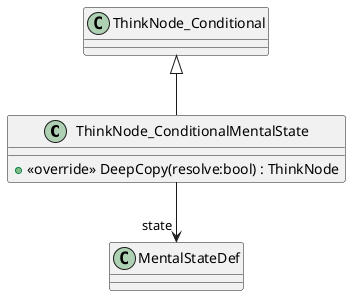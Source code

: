 @startuml
class ThinkNode_ConditionalMentalState {
    + <<override>> DeepCopy(resolve:bool) : ThinkNode
}
ThinkNode_Conditional <|-- ThinkNode_ConditionalMentalState
ThinkNode_ConditionalMentalState --> "state" MentalStateDef
@enduml
